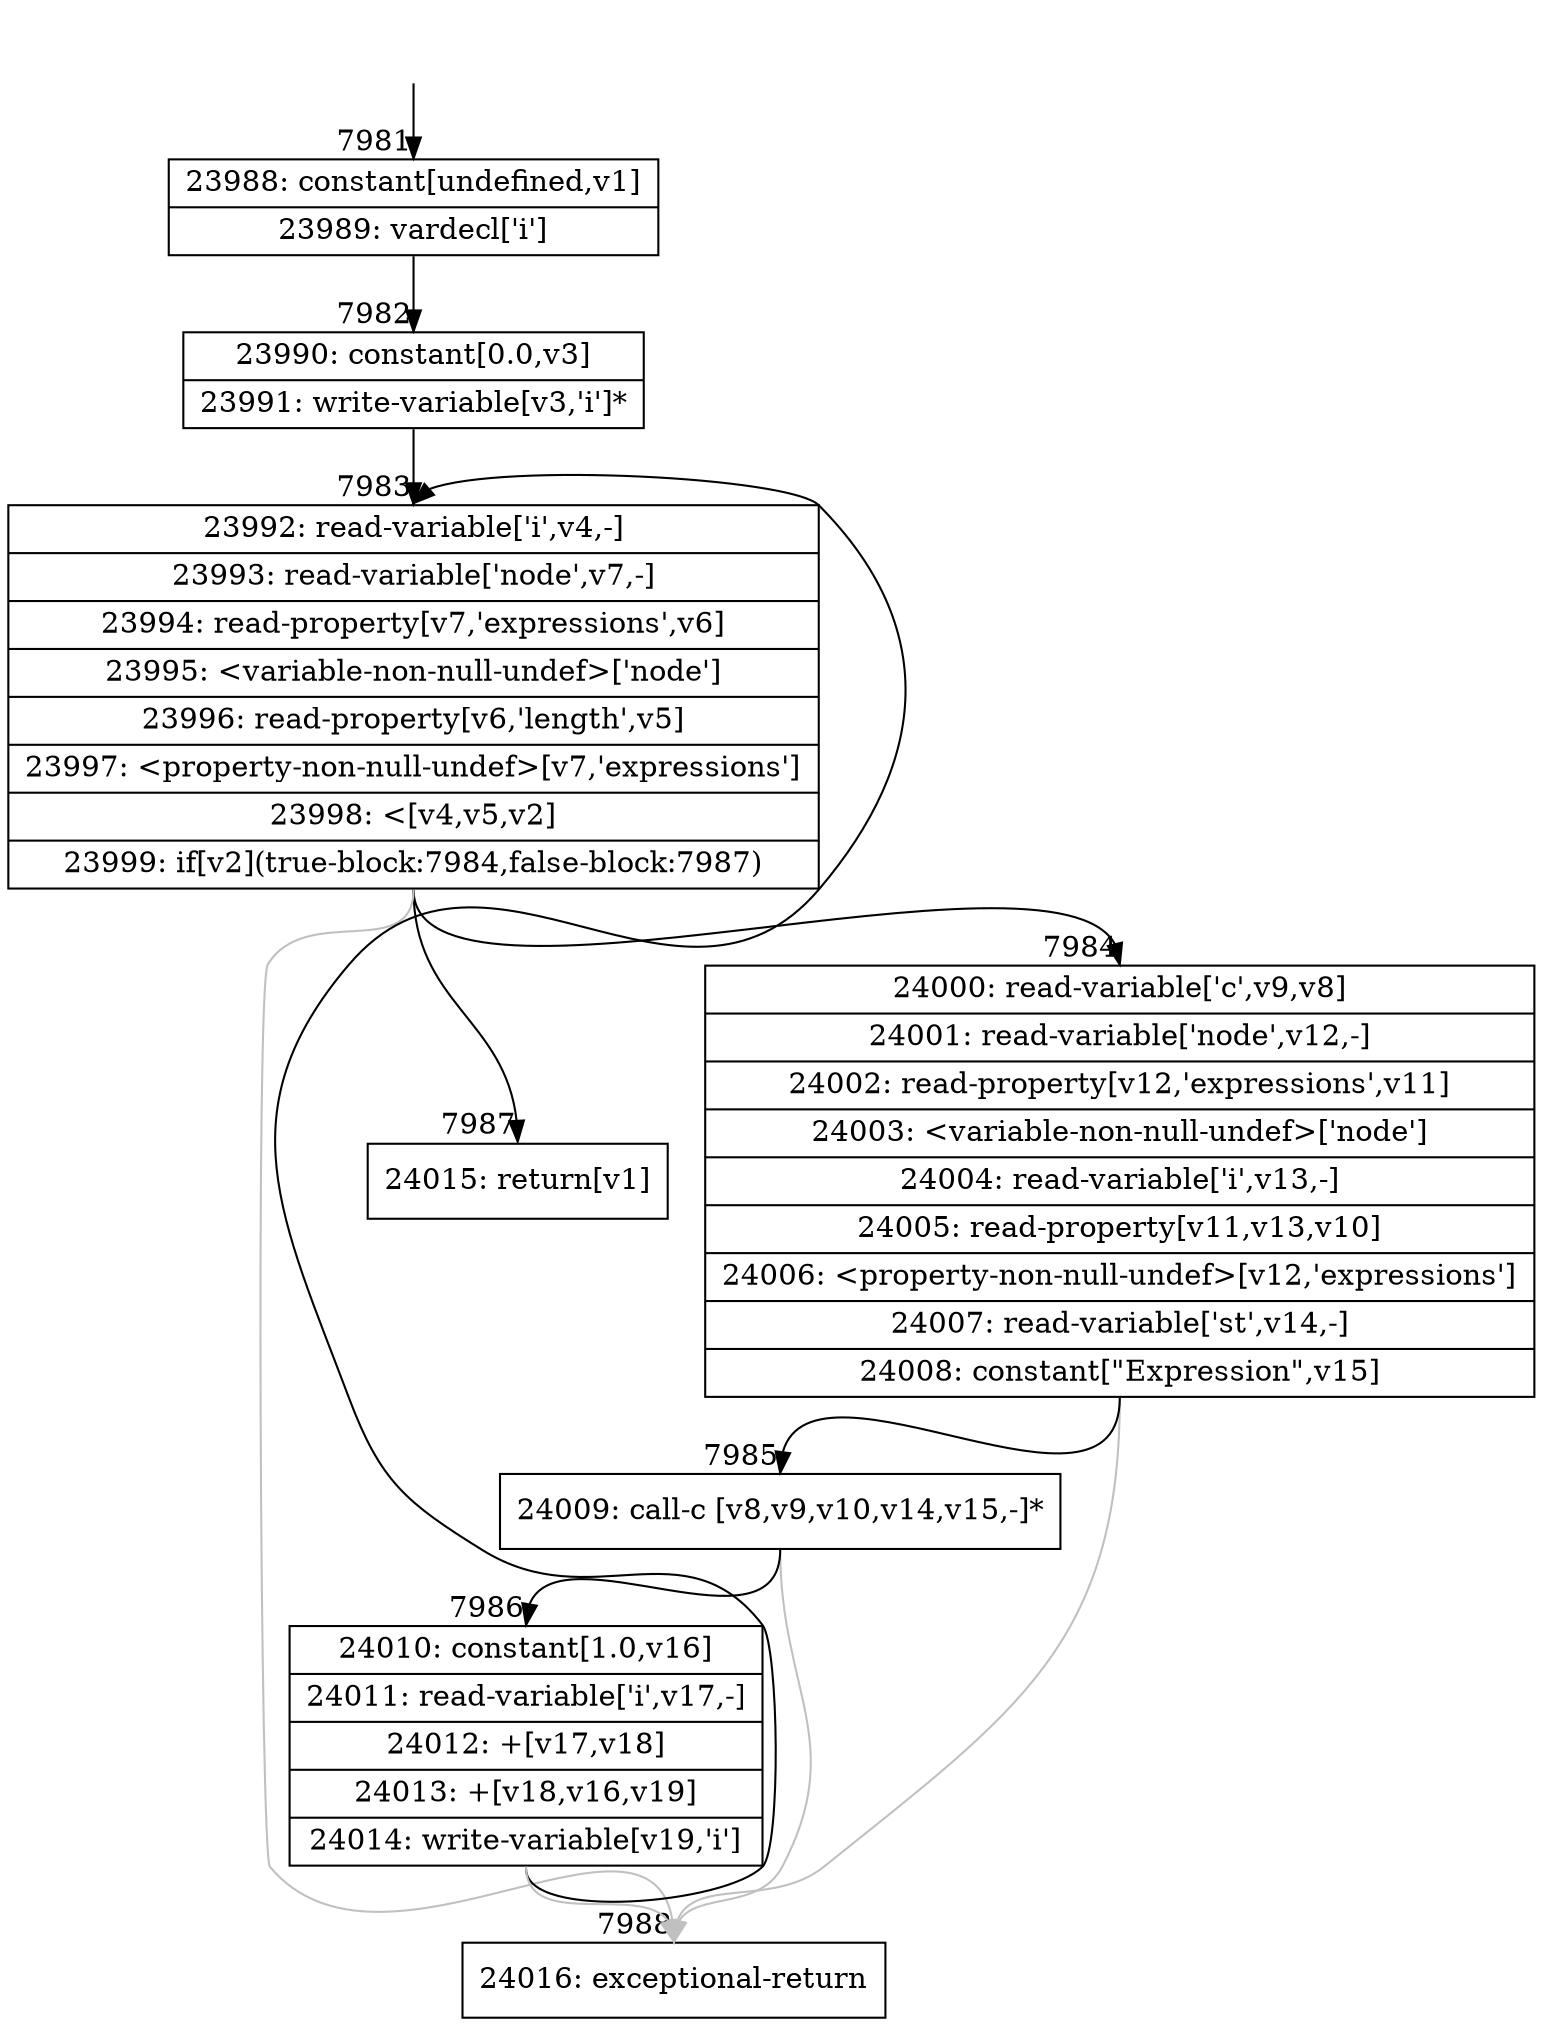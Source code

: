 digraph {
rankdir="TD"
BB_entry442[shape=none,label=""];
BB_entry442 -> BB7981 [tailport=s, headport=n, headlabel="    7981"]
BB7981 [shape=record label="{23988: constant[undefined,v1]|23989: vardecl['i']}" ] 
BB7981 -> BB7982 [tailport=s, headport=n, headlabel="      7982"]
BB7982 [shape=record label="{23990: constant[0.0,v3]|23991: write-variable[v3,'i']*}" ] 
BB7982 -> BB7983 [tailport=s, headport=n, headlabel="      7983"]
BB7983 [shape=record label="{23992: read-variable['i',v4,-]|23993: read-variable['node',v7,-]|23994: read-property[v7,'expressions',v6]|23995: \<variable-non-null-undef\>['node']|23996: read-property[v6,'length',v5]|23997: \<property-non-null-undef\>[v7,'expressions']|23998: \<[v4,v5,v2]|23999: if[v2](true-block:7984,false-block:7987)}" ] 
BB7983 -> BB7984 [tailport=s, headport=n, headlabel="      7984"]
BB7983 -> BB7987 [tailport=s, headport=n, headlabel="      7987"]
BB7983 -> BB7988 [tailport=s, headport=n, color=gray, headlabel="      7988"]
BB7984 [shape=record label="{24000: read-variable['c',v9,v8]|24001: read-variable['node',v12,-]|24002: read-property[v12,'expressions',v11]|24003: \<variable-non-null-undef\>['node']|24004: read-variable['i',v13,-]|24005: read-property[v11,v13,v10]|24006: \<property-non-null-undef\>[v12,'expressions']|24007: read-variable['st',v14,-]|24008: constant[\"Expression\",v15]}" ] 
BB7984 -> BB7985 [tailport=s, headport=n, headlabel="      7985"]
BB7984 -> BB7988 [tailport=s, headport=n, color=gray]
BB7985 [shape=record label="{24009: call-c [v8,v9,v10,v14,v15,-]*}" ] 
BB7985 -> BB7986 [tailport=s, headport=n, headlabel="      7986"]
BB7985 -> BB7988 [tailport=s, headport=n, color=gray]
BB7986 [shape=record label="{24010: constant[1.0,v16]|24011: read-variable['i',v17,-]|24012: +[v17,v18]|24013: +[v18,v16,v19]|24014: write-variable[v19,'i']}" ] 
BB7986 -> BB7983 [tailport=s, headport=n]
BB7986 -> BB7988 [tailport=s, headport=n, color=gray]
BB7987 [shape=record label="{24015: return[v1]}" ] 
BB7988 [shape=record label="{24016: exceptional-return}" ] 
//#$~ 7380
}

